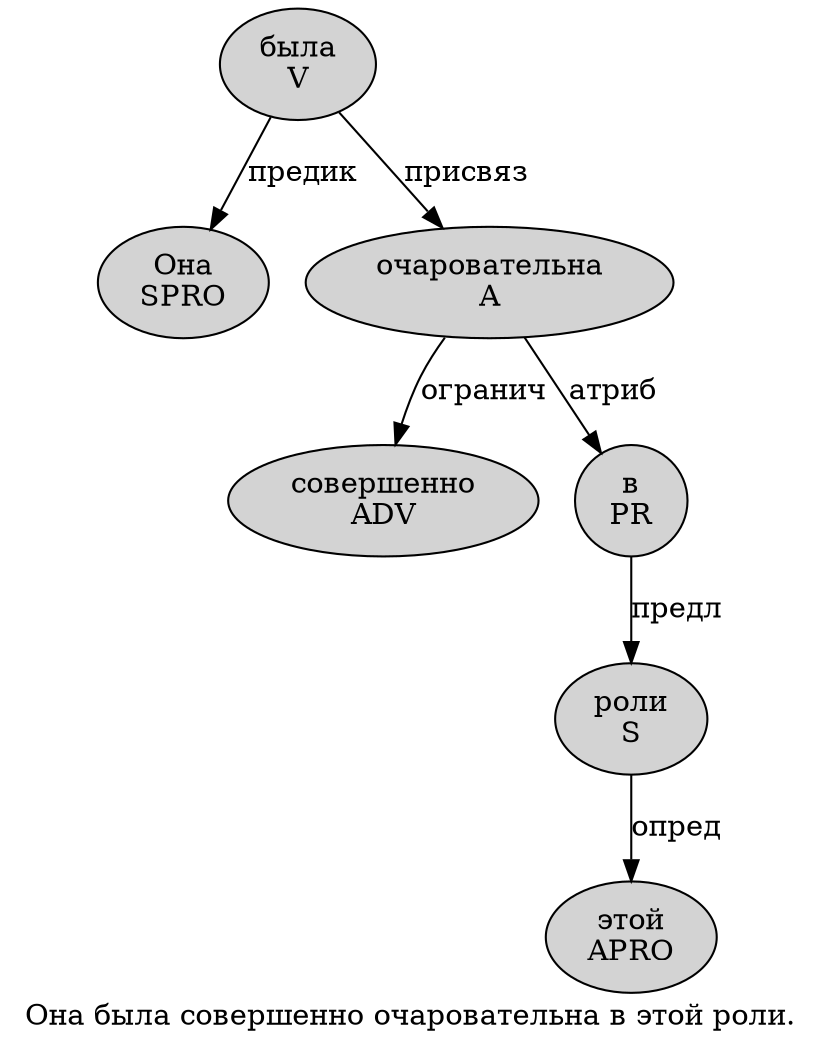 digraph SENTENCE_546 {
	graph [label="Она была совершенно очаровательна в этой роли."]
	node [style=filled]
		0 [label="Она
SPRO" color="" fillcolor=lightgray penwidth=1 shape=ellipse]
		1 [label="была
V" color="" fillcolor=lightgray penwidth=1 shape=ellipse]
		2 [label="совершенно
ADV" color="" fillcolor=lightgray penwidth=1 shape=ellipse]
		3 [label="очаровательна
A" color="" fillcolor=lightgray penwidth=1 shape=ellipse]
		4 [label="в
PR" color="" fillcolor=lightgray penwidth=1 shape=ellipse]
		5 [label="этой
APRO" color="" fillcolor=lightgray penwidth=1 shape=ellipse]
		6 [label="роли
S" color="" fillcolor=lightgray penwidth=1 shape=ellipse]
			3 -> 2 [label="огранич"]
			3 -> 4 [label="атриб"]
			4 -> 6 [label="предл"]
			1 -> 0 [label="предик"]
			1 -> 3 [label="присвяз"]
			6 -> 5 [label="опред"]
}